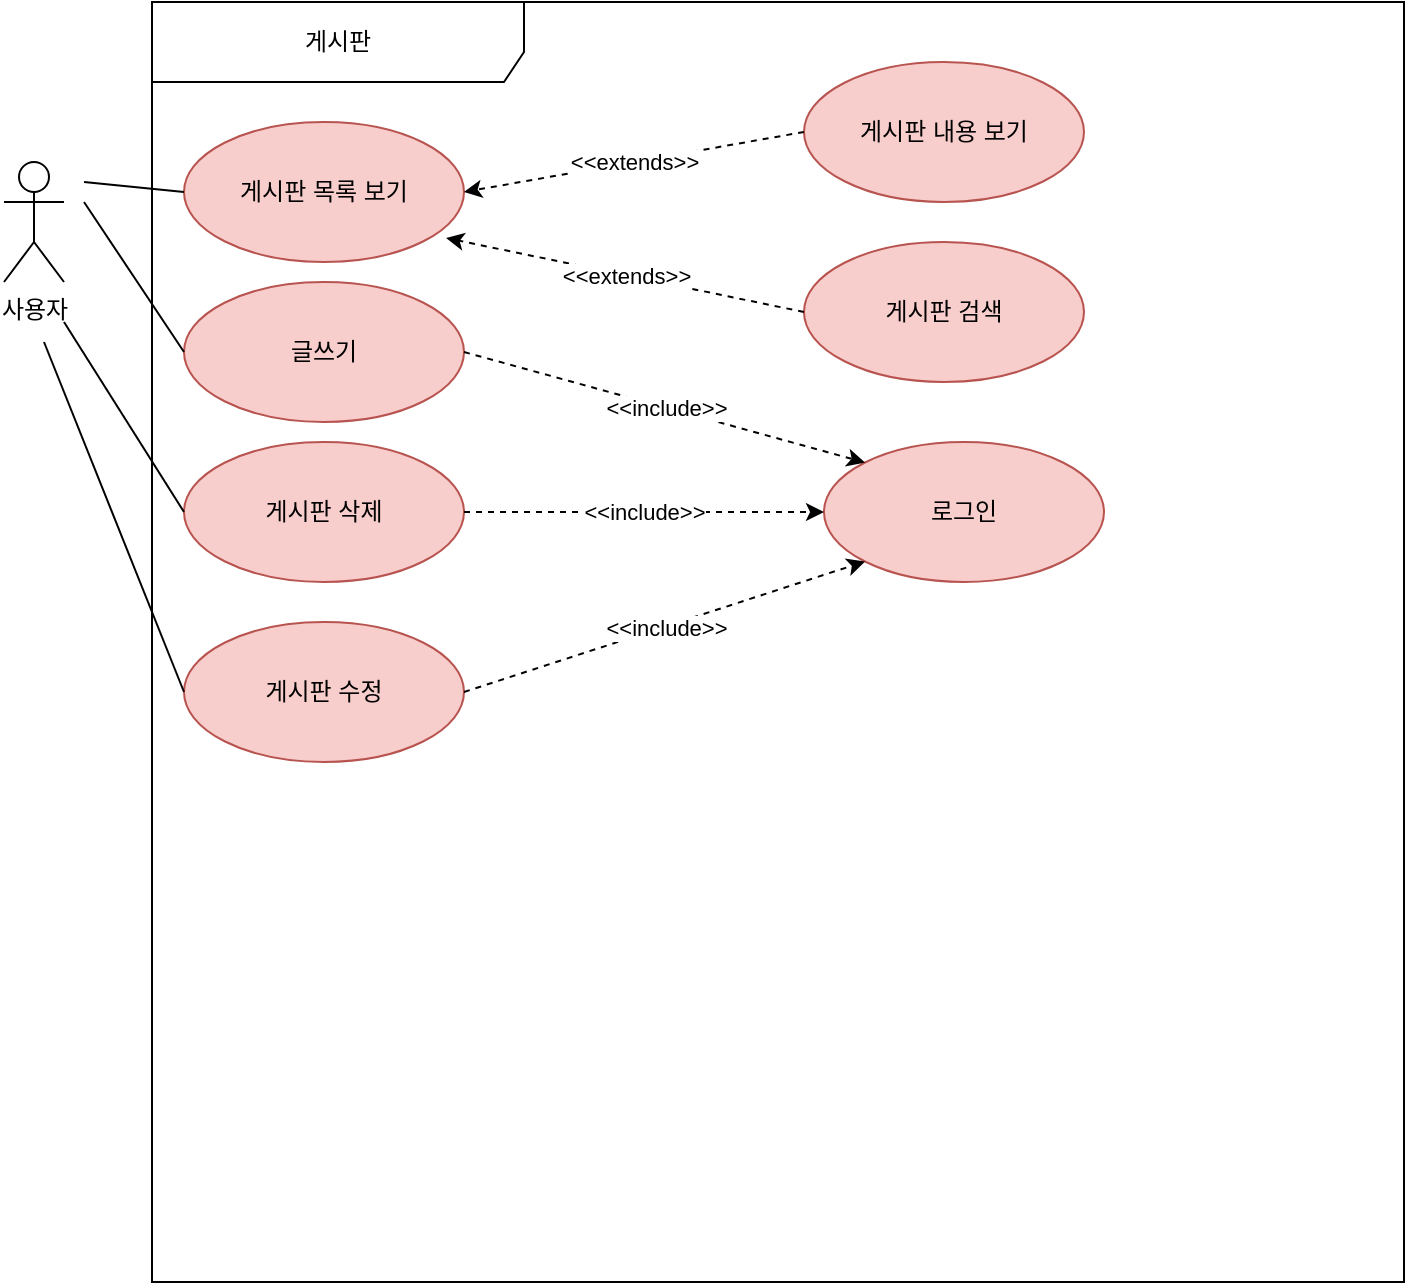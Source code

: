 <mxfile version="21.3.4" type="github">
  <diagram name="페이지-1" id="WMccm4qnFyqW1UfwDZ-N">
    <mxGraphModel dx="1195" dy="668" grid="1" gridSize="10" guides="1" tooltips="1" connect="1" arrows="1" fold="1" page="1" pageScale="1" pageWidth="827" pageHeight="1169" math="0" shadow="0">
      <root>
        <mxCell id="0" />
        <mxCell id="1" parent="0" />
        <mxCell id="XEei6W49Kod74wacRGQ_-4" value="사용자" style="shape=umlActor;verticalLabelPosition=bottom;verticalAlign=top;html=1;outlineConnect=0;" vertex="1" parent="1">
          <mxGeometry x="40" y="150" width="30" height="60" as="geometry" />
        </mxCell>
        <mxCell id="XEei6W49Kod74wacRGQ_-10" value="게시판" style="shape=umlFrame;whiteSpace=wrap;html=1;pointerEvents=0;width=186;height=40;" vertex="1" parent="1">
          <mxGeometry x="114" y="70" width="626" height="640" as="geometry" />
        </mxCell>
        <mxCell id="XEei6W49Kod74wacRGQ_-11" value="로그인" style="ellipse;whiteSpace=wrap;html=1;fillColor=#f8cecc;strokeColor=#b85450;" vertex="1" parent="1">
          <mxGeometry x="450" y="290" width="140" height="70" as="geometry" />
        </mxCell>
        <mxCell id="XEei6W49Kod74wacRGQ_-12" value="게시판 삭제" style="ellipse;whiteSpace=wrap;html=1;fillColor=#f8cecc;strokeColor=#b85450;" vertex="1" parent="1">
          <mxGeometry x="130" y="290" width="140" height="70" as="geometry" />
        </mxCell>
        <mxCell id="XEei6W49Kod74wacRGQ_-13" value="게시판 내용 보기" style="ellipse;whiteSpace=wrap;html=1;fillColor=#f8cecc;strokeColor=#b85450;" vertex="1" parent="1">
          <mxGeometry x="440" y="100" width="140" height="70" as="geometry" />
        </mxCell>
        <mxCell id="XEei6W49Kod74wacRGQ_-14" value="게시판 목록 보기" style="ellipse;whiteSpace=wrap;html=1;fillColor=#f8cecc;strokeColor=#b85450;" vertex="1" parent="1">
          <mxGeometry x="130" y="130" width="140" height="70" as="geometry" />
        </mxCell>
        <mxCell id="XEei6W49Kod74wacRGQ_-15" value="게시판 수정" style="ellipse;whiteSpace=wrap;html=1;fillColor=#f8cecc;strokeColor=#b85450;" vertex="1" parent="1">
          <mxGeometry x="130" y="380" width="140" height="70" as="geometry" />
        </mxCell>
        <mxCell id="XEei6W49Kod74wacRGQ_-16" value="게시판 검색" style="ellipse;whiteSpace=wrap;html=1;fillColor=#f8cecc;strokeColor=#b85450;" vertex="1" parent="1">
          <mxGeometry x="440" y="190" width="140" height="70" as="geometry" />
        </mxCell>
        <mxCell id="XEei6W49Kod74wacRGQ_-20" value="" style="endArrow=none;html=1;rounded=0;entryX=0;entryY=0.5;entryDx=0;entryDy=0;" edge="1" parent="1" target="XEei6W49Kod74wacRGQ_-14">
          <mxGeometry width="50" height="50" relative="1" as="geometry">
            <mxPoint x="80" y="160" as="sourcePoint" />
            <mxPoint x="440" y="390" as="targetPoint" />
          </mxGeometry>
        </mxCell>
        <mxCell id="XEei6W49Kod74wacRGQ_-21" value="" style="endArrow=none;html=1;rounded=0;entryX=0;entryY=0.5;entryDx=0;entryDy=0;" edge="1" parent="1" target="XEei6W49Kod74wacRGQ_-15">
          <mxGeometry width="50" height="50" relative="1" as="geometry">
            <mxPoint x="60" y="240" as="sourcePoint" />
            <mxPoint x="140" y="175" as="targetPoint" />
          </mxGeometry>
        </mxCell>
        <mxCell id="XEei6W49Kod74wacRGQ_-22" value="" style="endArrow=none;html=1;rounded=0;entryX=0;entryY=0.5;entryDx=0;entryDy=0;" edge="1" parent="1" target="XEei6W49Kod74wacRGQ_-12">
          <mxGeometry width="50" height="50" relative="1" as="geometry">
            <mxPoint x="70" y="230" as="sourcePoint" />
            <mxPoint x="150" y="185" as="targetPoint" />
          </mxGeometry>
        </mxCell>
        <mxCell id="XEei6W49Kod74wacRGQ_-28" value="글쓰기" style="ellipse;whiteSpace=wrap;html=1;fillColor=#f8cecc;strokeColor=#b85450;" vertex="1" parent="1">
          <mxGeometry x="130" y="210" width="140" height="70" as="geometry" />
        </mxCell>
        <mxCell id="XEei6W49Kod74wacRGQ_-29" value="" style="endArrow=classic;html=1;rounded=0;entryX=0;entryY=0;entryDx=0;entryDy=0;exitX=1;exitY=0.5;exitDx=0;exitDy=0;strokeColor=default;dashed=1;" edge="1" parent="1" source="XEei6W49Kod74wacRGQ_-28" target="XEei6W49Kod74wacRGQ_-11">
          <mxGeometry width="50" height="50" relative="1" as="geometry">
            <mxPoint x="390" y="440" as="sourcePoint" />
            <mxPoint x="440" y="390" as="targetPoint" />
          </mxGeometry>
        </mxCell>
        <mxCell id="XEei6W49Kod74wacRGQ_-30" value="&amp;lt;&amp;lt;include&amp;gt;&amp;gt;" style="edgeLabel;html=1;align=center;verticalAlign=middle;resizable=0;points=[];" vertex="1" connectable="0" parent="XEei6W49Kod74wacRGQ_-29">
          <mxGeometry relative="1" as="geometry">
            <mxPoint as="offset" />
          </mxGeometry>
        </mxCell>
        <mxCell id="XEei6W49Kod74wacRGQ_-31" value="" style="endArrow=classic;html=1;rounded=0;entryX=0;entryY=0.5;entryDx=0;entryDy=0;exitX=1;exitY=0.5;exitDx=0;exitDy=0;strokeColor=default;dashed=1;" edge="1" parent="1" source="XEei6W49Kod74wacRGQ_-12" target="XEei6W49Kod74wacRGQ_-11">
          <mxGeometry width="50" height="50" relative="1" as="geometry">
            <mxPoint x="270" y="330" as="sourcePoint" />
            <mxPoint x="450" y="410" as="targetPoint" />
          </mxGeometry>
        </mxCell>
        <mxCell id="XEei6W49Kod74wacRGQ_-32" value="&amp;lt;&amp;lt;include&amp;gt;&amp;gt;" style="edgeLabel;html=1;align=center;verticalAlign=middle;resizable=0;points=[];" vertex="1" connectable="0" parent="XEei6W49Kod74wacRGQ_-31">
          <mxGeometry relative="1" as="geometry">
            <mxPoint as="offset" />
          </mxGeometry>
        </mxCell>
        <mxCell id="XEei6W49Kod74wacRGQ_-34" value="" style="endArrow=classic;html=1;rounded=0;entryX=1;entryY=0.5;entryDx=0;entryDy=0;exitX=0;exitY=0.5;exitDx=0;exitDy=0;dashed=1;" edge="1" parent="1" source="XEei6W49Kod74wacRGQ_-13" target="XEei6W49Kod74wacRGQ_-14">
          <mxGeometry width="50" height="50" relative="1" as="geometry">
            <mxPoint x="330" y="240" as="sourcePoint" />
            <mxPoint x="380" y="190" as="targetPoint" />
          </mxGeometry>
        </mxCell>
        <mxCell id="XEei6W49Kod74wacRGQ_-35" value="&amp;lt;&amp;lt;extends&amp;gt;&amp;gt;" style="edgeLabel;html=1;align=center;verticalAlign=middle;resizable=0;points=[];" vertex="1" connectable="0" parent="XEei6W49Kod74wacRGQ_-34">
          <mxGeometry relative="1" as="geometry">
            <mxPoint as="offset" />
          </mxGeometry>
        </mxCell>
        <mxCell id="XEei6W49Kod74wacRGQ_-37" value="" style="endArrow=none;html=1;rounded=0;entryX=0;entryY=0.5;entryDx=0;entryDy=0;" edge="1" parent="1" target="XEei6W49Kod74wacRGQ_-28">
          <mxGeometry width="50" height="50" relative="1" as="geometry">
            <mxPoint x="80" y="170" as="sourcePoint" />
            <mxPoint x="140" y="175" as="targetPoint" />
          </mxGeometry>
        </mxCell>
        <mxCell id="XEei6W49Kod74wacRGQ_-38" value="" style="endArrow=classic;html=1;rounded=0;entryX=0.936;entryY=0.829;entryDx=0;entryDy=0;exitX=0;exitY=0.5;exitDx=0;exitDy=0;dashed=1;entryPerimeter=0;" edge="1" parent="1" source="XEei6W49Kod74wacRGQ_-16" target="XEei6W49Kod74wacRGQ_-14">
          <mxGeometry width="50" height="50" relative="1" as="geometry">
            <mxPoint x="450" y="145" as="sourcePoint" />
            <mxPoint x="280" y="175" as="targetPoint" />
          </mxGeometry>
        </mxCell>
        <mxCell id="XEei6W49Kod74wacRGQ_-39" value="&amp;lt;&amp;lt;extends&amp;gt;&amp;gt;" style="edgeLabel;html=1;align=center;verticalAlign=middle;resizable=0;points=[];" vertex="1" connectable="0" parent="XEei6W49Kod74wacRGQ_-38">
          <mxGeometry relative="1" as="geometry">
            <mxPoint as="offset" />
          </mxGeometry>
        </mxCell>
        <mxCell id="XEei6W49Kod74wacRGQ_-40" value="" style="endArrow=classic;html=1;rounded=0;entryX=0;entryY=1;entryDx=0;entryDy=0;exitX=1;exitY=0.5;exitDx=0;exitDy=0;strokeColor=default;dashed=1;" edge="1" parent="1" source="XEei6W49Kod74wacRGQ_-15" target="XEei6W49Kod74wacRGQ_-11">
          <mxGeometry width="50" height="50" relative="1" as="geometry">
            <mxPoint x="270" y="370" as="sourcePoint" />
            <mxPoint x="450" y="370" as="targetPoint" />
          </mxGeometry>
        </mxCell>
        <mxCell id="XEei6W49Kod74wacRGQ_-41" value="&amp;lt;&amp;lt;include&amp;gt;&amp;gt;" style="edgeLabel;html=1;align=center;verticalAlign=middle;resizable=0;points=[];" vertex="1" connectable="0" parent="XEei6W49Kod74wacRGQ_-40">
          <mxGeometry relative="1" as="geometry">
            <mxPoint as="offset" />
          </mxGeometry>
        </mxCell>
      </root>
    </mxGraphModel>
  </diagram>
</mxfile>
